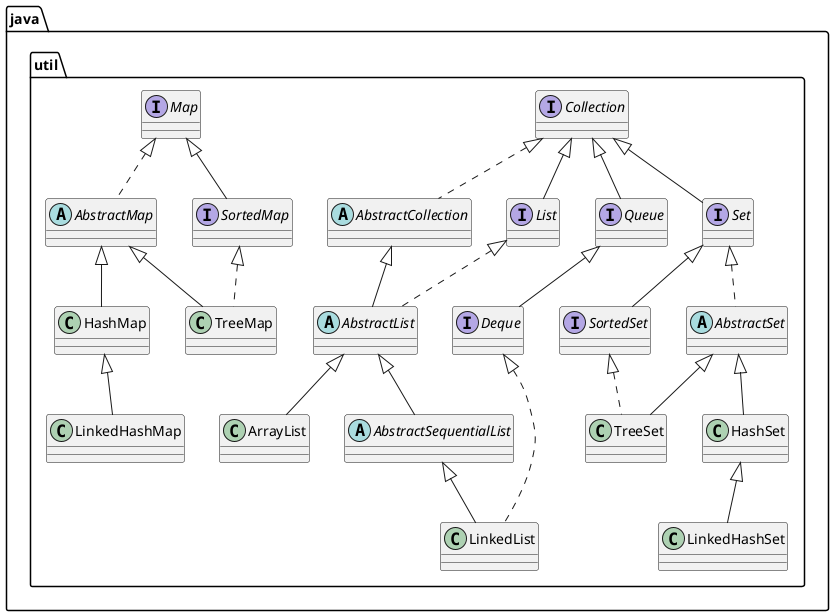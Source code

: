 @startuml java-collections-framework

' author: tomoya deng

package java.util {
    interface Collection
    abstract class AbstractCollection

    ' List family
    interface List
    abstract class AbstractList
    class ArrayList
    abstract class AbstractSequentialList
    class LinkedList

    Collection <|-- List
    Collection <|.. AbstractCollection
    AbstractCollection <|-- AbstractList
    List <|.. AbstractList
    AbstractList <|-- ArrayList
    AbstractList <|-- AbstractSequentialList
    AbstractSequentialList <|-- LinkedList

    ' Queue family
    interface Queue
    interface Deque
    Collection <|-- Queue
    Queue <|-- Deque
    Deque <|.. LinkedList


    ' Set family
    interface Set
    interface SortedSet
    abstract class AbstractSet
    class TreeSet
    class HashSet
    class LinkedHashSet

    Collection <|-- Set
    Set <|-- SortedSet
    Set <|.. AbstractSet
    AbstractSet <|-- TreeSet
    AbstractSet <|-- HashSet
    SortedSet <|.. TreeSet
    HashSet <|-- LinkedHashSet


    ' Map family
    interface Map
    abstract class AbstractMap
    interface SortedMap
    class HashMap
    class TreeMap
    class LinkedHashMap

    Map <|.. AbstractMap
    Map <|-- SortedMap
    AbstractMap <|-- HashMap
    AbstractMap <|-- TreeMap
    SortedMap <|.. TreeMap
    HashMap <|-- LinkedHashMap
}

@enduml
